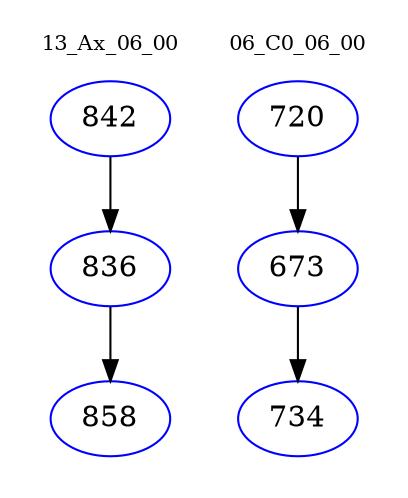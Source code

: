 digraph{
subgraph cluster_0 {
color = white
label = "13_Ax_06_00";
fontsize=10;
T0_842 [label="842", color="blue"]
T0_842 -> T0_836 [color="black"]
T0_836 [label="836", color="blue"]
T0_836 -> T0_858 [color="black"]
T0_858 [label="858", color="blue"]
}
subgraph cluster_1 {
color = white
label = "06_C0_06_00";
fontsize=10;
T1_720 [label="720", color="blue"]
T1_720 -> T1_673 [color="black"]
T1_673 [label="673", color="blue"]
T1_673 -> T1_734 [color="black"]
T1_734 [label="734", color="blue"]
}
}
